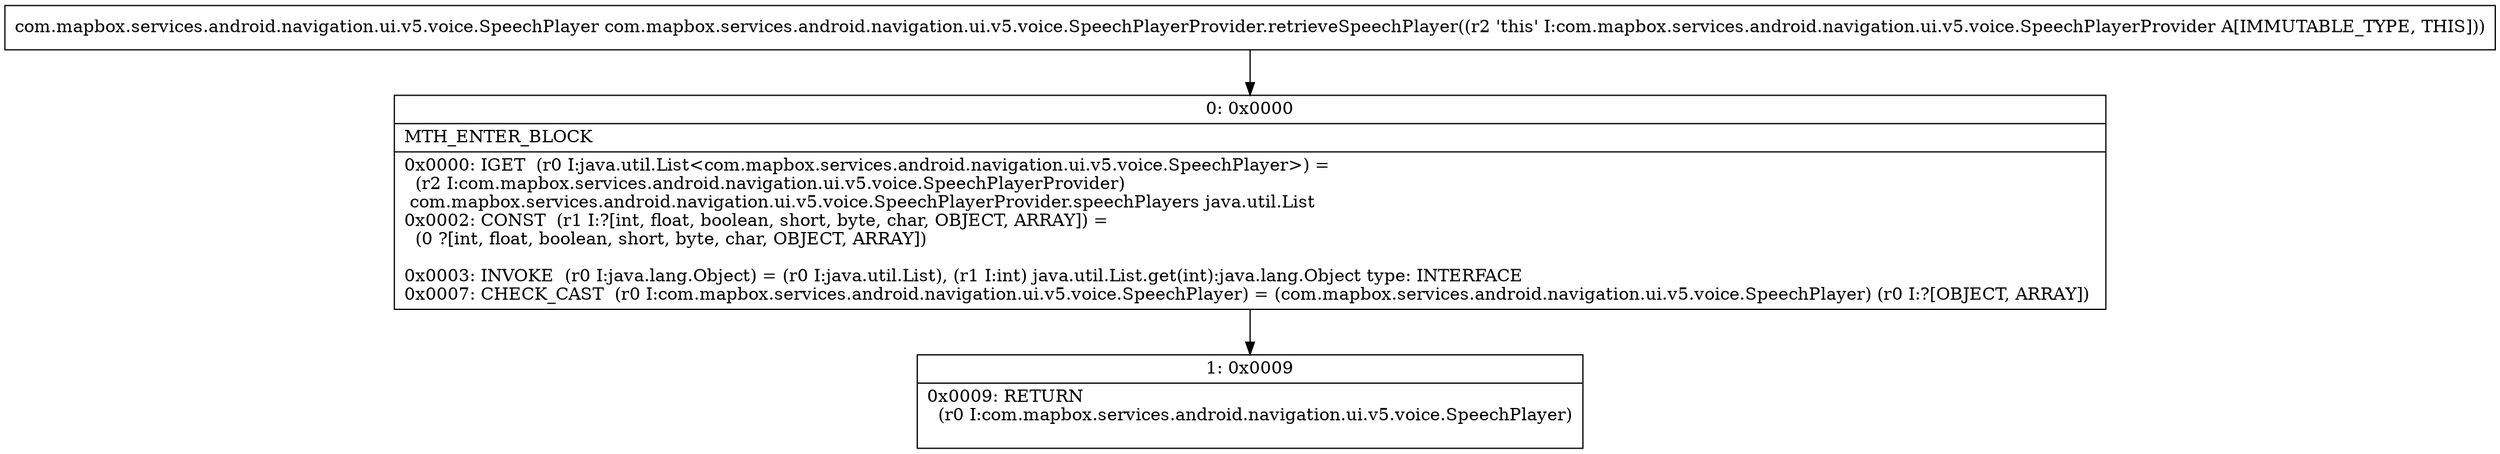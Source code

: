 digraph "CFG forcom.mapbox.services.android.navigation.ui.v5.voice.SpeechPlayerProvider.retrieveSpeechPlayer()Lcom\/mapbox\/services\/android\/navigation\/ui\/v5\/voice\/SpeechPlayer;" {
Node_0 [shape=record,label="{0\:\ 0x0000|MTH_ENTER_BLOCK\l|0x0000: IGET  (r0 I:java.util.List\<com.mapbox.services.android.navigation.ui.v5.voice.SpeechPlayer\>) = \l  (r2 I:com.mapbox.services.android.navigation.ui.v5.voice.SpeechPlayerProvider)\l com.mapbox.services.android.navigation.ui.v5.voice.SpeechPlayerProvider.speechPlayers java.util.List \l0x0002: CONST  (r1 I:?[int, float, boolean, short, byte, char, OBJECT, ARRAY]) = \l  (0 ?[int, float, boolean, short, byte, char, OBJECT, ARRAY])\l \l0x0003: INVOKE  (r0 I:java.lang.Object) = (r0 I:java.util.List), (r1 I:int) java.util.List.get(int):java.lang.Object type: INTERFACE \l0x0007: CHECK_CAST  (r0 I:com.mapbox.services.android.navigation.ui.v5.voice.SpeechPlayer) = (com.mapbox.services.android.navigation.ui.v5.voice.SpeechPlayer) (r0 I:?[OBJECT, ARRAY]) \l}"];
Node_1 [shape=record,label="{1\:\ 0x0009|0x0009: RETURN  \l  (r0 I:com.mapbox.services.android.navigation.ui.v5.voice.SpeechPlayer)\l \l}"];
MethodNode[shape=record,label="{com.mapbox.services.android.navigation.ui.v5.voice.SpeechPlayer com.mapbox.services.android.navigation.ui.v5.voice.SpeechPlayerProvider.retrieveSpeechPlayer((r2 'this' I:com.mapbox.services.android.navigation.ui.v5.voice.SpeechPlayerProvider A[IMMUTABLE_TYPE, THIS])) }"];
MethodNode -> Node_0;
Node_0 -> Node_1;
}

